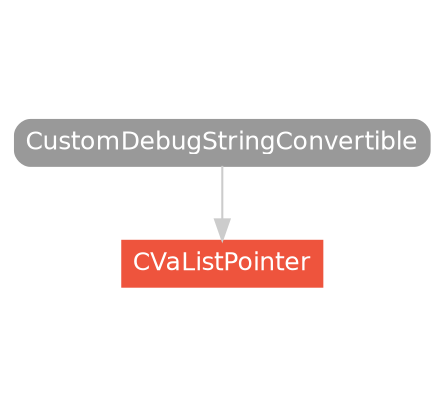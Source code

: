 strict digraph "CVaListPointer - Type Hierarchy - SwiftDoc.org" {
    pad="0.1,0.8"
    node [shape=box, style="filled,rounded", color="#999999", fillcolor="#999999", fontcolor=white, fontname=Helvetica, fontnames="Helvetica,sansserif", fontsize=12, margin="0.07,0.05", height="0.3"]
    edge [color="#cccccc"]
    "CVaListPointer" [URL="/type/CVaListPointer/", style="filled", fillcolor="#ee543d", color="#ee543d"]
    "CustomDebugStringConvertible" [URL="/protocol/CustomDebugStringConvertible/hierarchy/"]    "CustomDebugStringConvertible" -> "CVaListPointer"
    subgraph Types {
        rank = max; "CVaListPointer";
    }
}